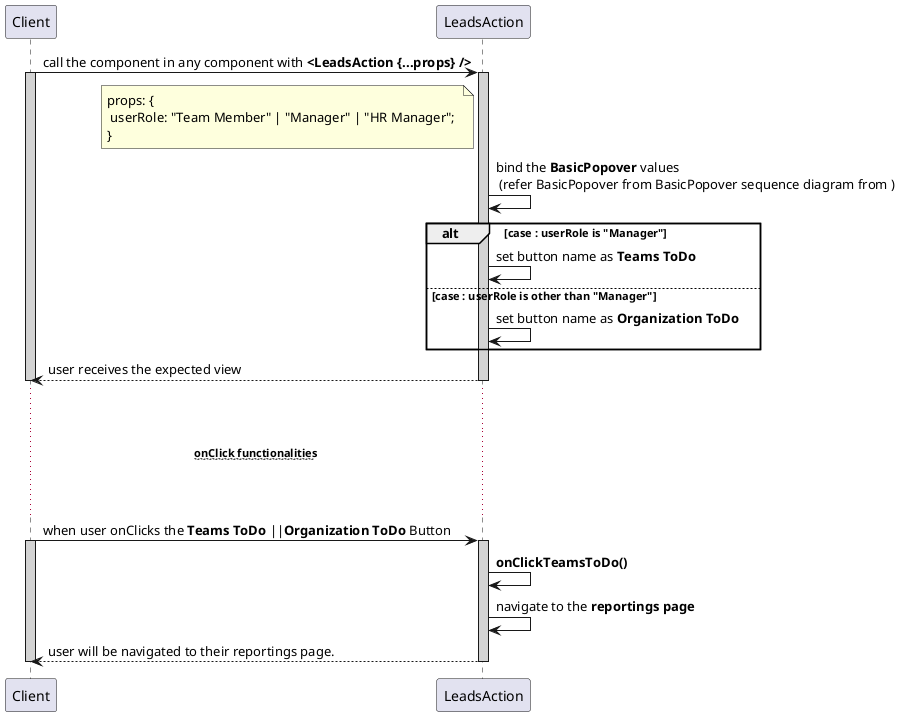 @startuml leads action
participant Client
participant LeadsAction

Client -> LeadsAction : call the component in any component with **<LeadsAction {...props} />**
activate Client #D3D3D3
    activate LeadsAction #D3D3D3
        note left of LeadsAction : props: {\n userRole: "Team Member" | "Manager" | "HR Manager"; \n}
        LeadsAction -> LeadsAction : bind the **BasicPopover** values\n (refer BasicPopover from BasicPopover sequence diagram from )
        alt case : userRole is "Manager"
            LeadsAction -> LeadsAction : set button name as **Teams ToDo**
        else case : userRole is other than "Manager"
            LeadsAction -> LeadsAction : set button name as **Organization ToDo**
        end
        Client <-- LeadsAction : user receives the expected view
    deactivate LeadsAction
deactivate Client

... ...
...~~**onClick functionalities**~~ ...
... ...

Client -> LeadsAction : when user onClicks the **Teams ToDo** ||**Organization ToDo** Button
activate Client #D3D3D3
    activate LeadsAction #D3D3D3
        LeadsAction -> LeadsAction : **onClickTeamsToDo()**
        LeadsAction -> LeadsAction : navigate to the **reportings page**
        Client <-- LeadsAction : user will be navigated to their reportings page.
    deactivate LeadsAction
deactivate Client

@enduml